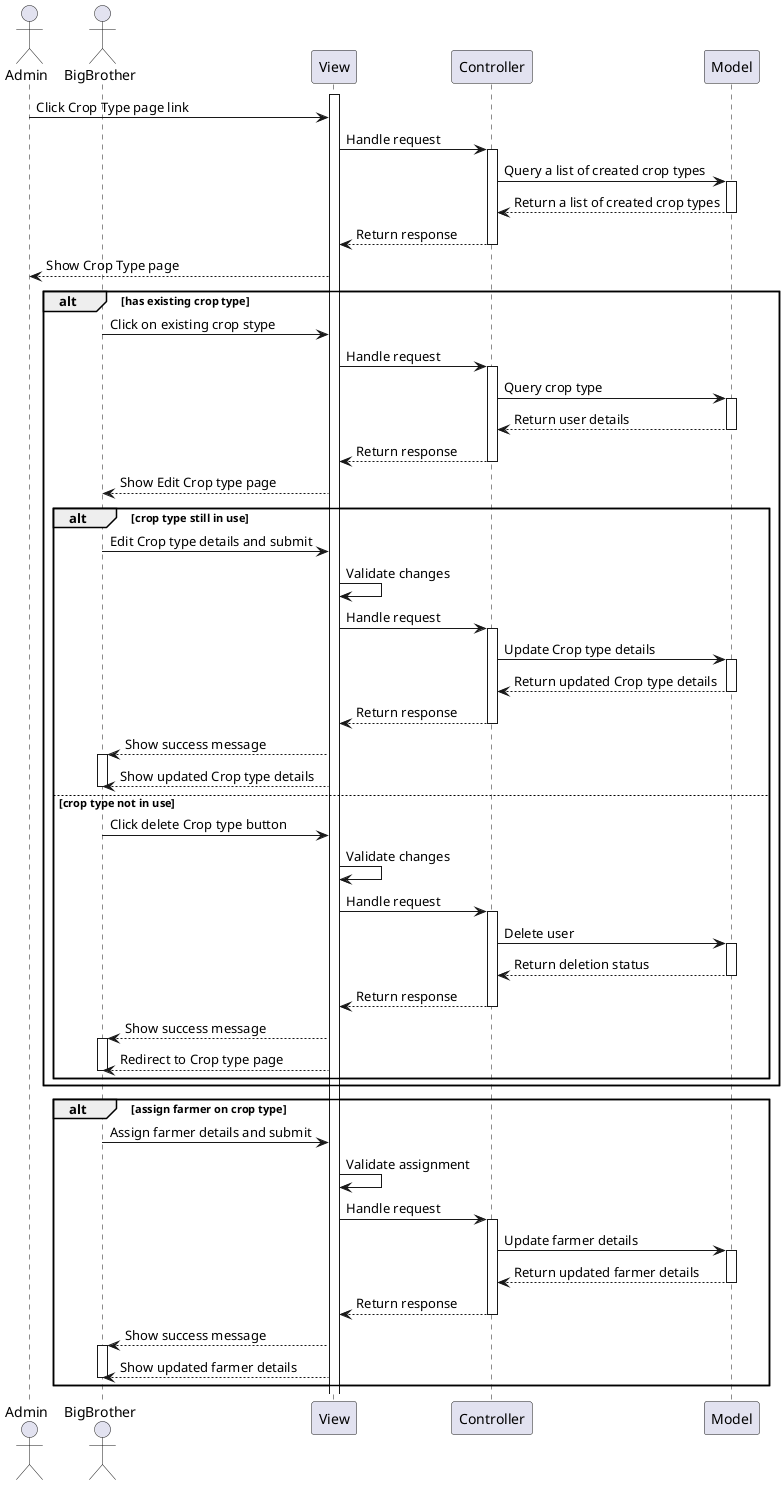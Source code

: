 @startuml

actor Admin as admin
actor BigBrother as bigbrother
participant View as view
participant Controller as controller
participant Model as model

activate view

admin -> view : Click Crop Type page link

view -> controller : Handle request
activate controller

controller -> model : Query a list of created crop types
activate model
model --> controller : Return a list of created crop types
deactivate model
controller --> view : Return response
deactivate controller

view --> admin : Show Crop Type page

alt has existing crop type

    bigbrother -> view : Click on existing crop stype
    view -> controller : Handle request
    activate controller
    controller -> model : Query crop type
    activate model
    model --> controller : Return user details
    deactivate model
    controller --> view : Return response
    deactivate controller
    view --> bigbrother : Show Edit Crop type page
    alt crop type still in use
        bigbrother -> view : Edit Crop type details and submit
        view -> view : Validate changes
        view -> controller : Handle request
        activate controller
        controller -> model : Update Crop type details
        activate model
        model --> controller : Return updated Crop type details
        deactivate model
        controller --> view : Return response
        deactivate controller
        view --> bigbrother : Show success message
        activate bigbrother
        view --> bigbrother : Show updated Crop type details
        deactivate bigbrother
    else crop type not in use
        bigbrother -> view : Click delete Crop type button
        view -> view : Validate changes
        view -> controller : Handle request
        activate controller
        controller -> model : Delete user
        activate model
        model --> controller : Return deletion status
        deactivate model
        controller --> view : Return response
        deactivate controller
        view --> bigbrother : Show success message
        activate bigbrother
        view --> bigbrother : Redirect to Crop type page
        deactivate bigbrother
    end
end
alt assign farmer on crop type
    bigbrother -> view : Assign farmer details and submit
    view -> view : Validate assignment
    view -> controller : Handle request
    activate controller
    controller -> model : Update farmer details
    activate model
    model --> controller : Return updated farmer details
    deactivate model
    controller --> view : Return response
    deactivate controller
    view --> bigbrother : Show success message
    activate bigbrother
    view --> bigbrother : Show updated farmer details
    deactivate bigbrother
end
@enduml

